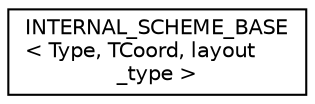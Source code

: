 digraph "Graphical Class Hierarchy"
{
  edge [fontname="Helvetica",fontsize="10",labelfontname="Helvetica",labelfontsize="10"];
  node [fontname="Helvetica",fontsize="10",shape=record];
  rankdir="LR";
  Node1 [label="INTERNAL_SCHEME_BASE\l\< Type, TCoord, layout\l_type \>",height=0.2,width=0.4,color="black", fillcolor="white", style="filled",URL="$classINTERNAL__SCHEME__BASE.html"];
}
